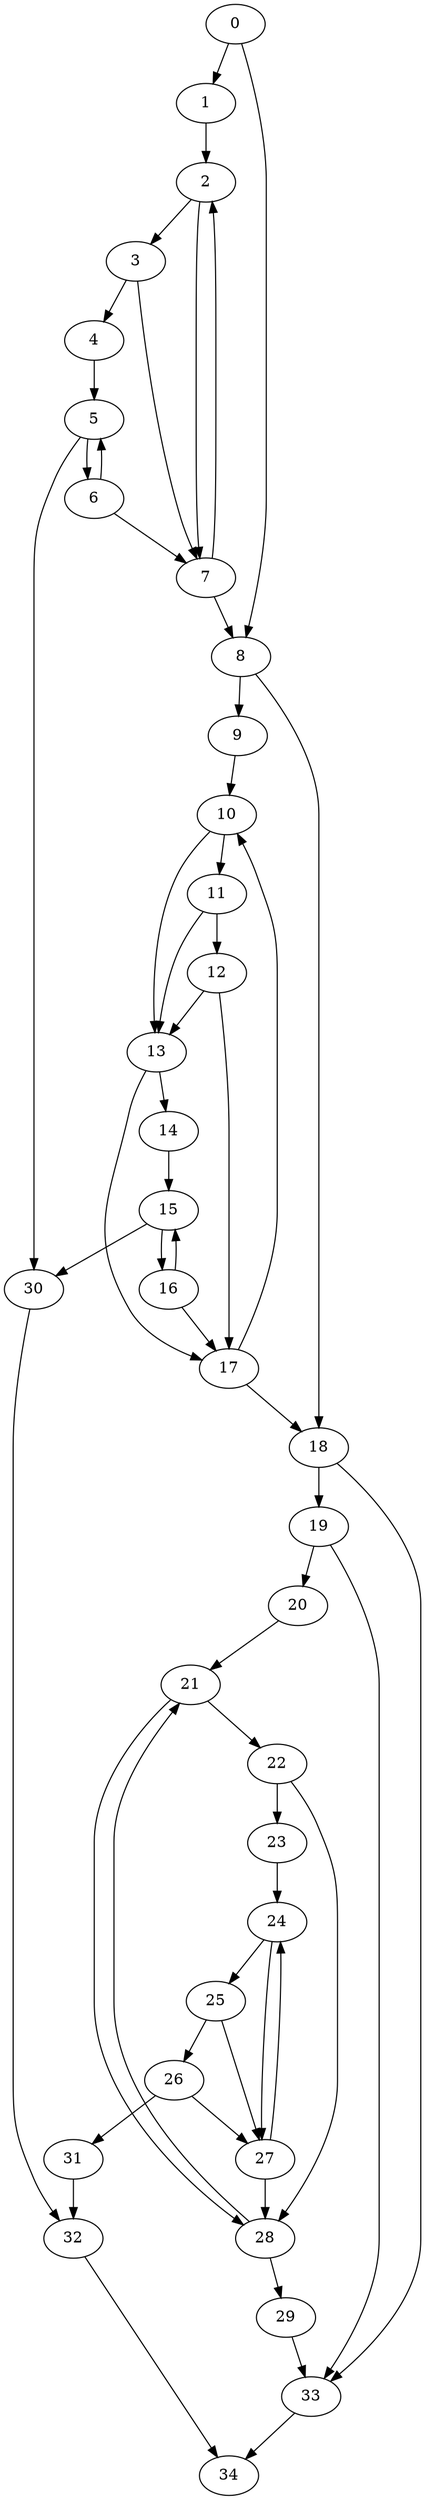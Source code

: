 digraph {
	0
	1
	2
	3
	4
	5
	6
	7
	8
	9
	10
	11
	12
	13
	14
	15
	16
	17
	18
	19
	20
	21
	22
	23
	24
	25
	26
	27
	28
	29
	30
	31
	32
	33
	34
	7 -> 8
	0 -> 8
	20 -> 21
	28 -> 21
	5 -> 30
	15 -> 30
	2 -> 3
	10 -> 11
	19 -> 20
	24 -> 25
	19 -> 33
	29 -> 33
	18 -> 33
	32 -> 34
	33 -> 34
	8 -> 9
	11 -> 12
	10 -> 13
	11 -> 13
	12 -> 13
	8 -> 18
	17 -> 18
	21 -> 22
	5 -> 6
	13 -> 14
	23 -> 24
	27 -> 24
	14 -> 15
	16 -> 15
	28 -> 29
	30 -> 32
	31 -> 32
	7 -> 2
	1 -> 2
	4 -> 5
	6 -> 5
	16 -> 17
	12 -> 17
	13 -> 17
	26 -> 31
	15 -> 16
	18 -> 19
	24 -> 27
	25 -> 27
	26 -> 27
	21 -> 28
	22 -> 28
	27 -> 28
	25 -> 26
	0 -> 1
	3 -> 4
	2 -> 7
	3 -> 7
	6 -> 7
	9 -> 10
	17 -> 10
	22 -> 23
}
